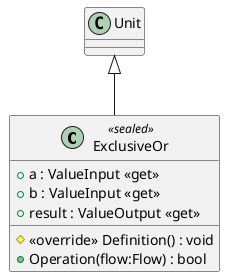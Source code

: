 @startuml
class ExclusiveOr <<sealed>> {
    + a : ValueInput <<get>>
    + b : ValueInput <<get>>
    + result : ValueOutput <<get>>
    # <<override>> Definition() : void
    + Operation(flow:Flow) : bool
}
Unit <|-- ExclusiveOr
@enduml
